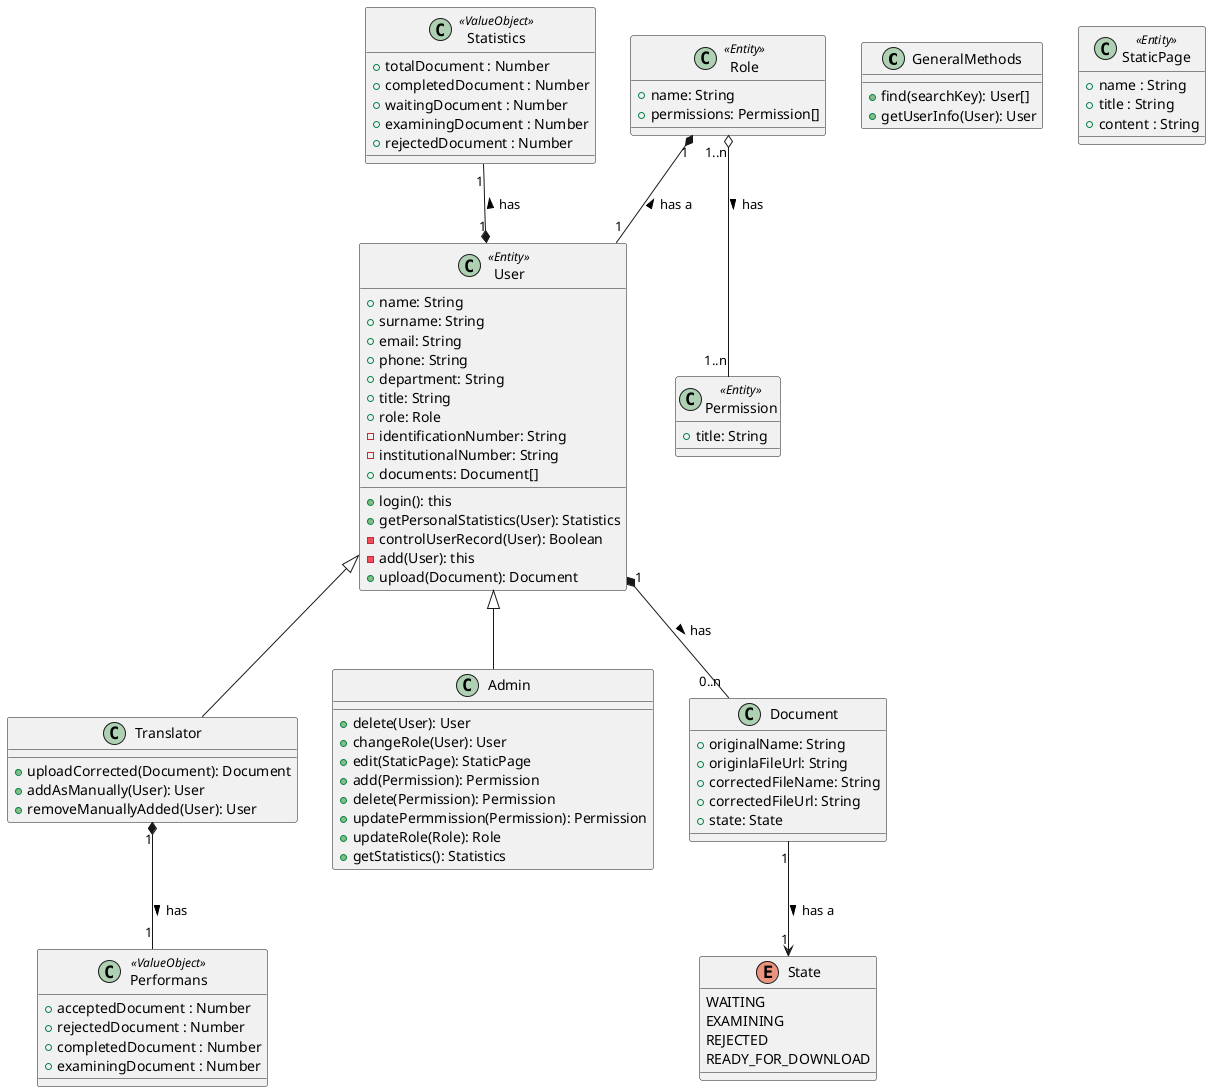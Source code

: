@startuml APP

class GeneralMethods {
  + find(searchKey): User[]
  + getUserInfo(User): User
}

class User <<Entity>> {
  + name: String
  + surname: String
  + email: String
  + phone: String
  + department: String
  + title: String
  + role: Role
  - identificationNumber: String
  - institutionalNumber: String
  + documents: Document[]
  + login(): this
  + getPersonalStatistics(User): Statistics
  - controlUserRecord(User): Boolean
  - add(User): this
  + upload(Document): Document
}

class Translator {
  + uploadCorrected(Document): Document
  + addAsManually(User): User
  + removeManuallyAdded(User): User
}

class Admin {
  + delete(User): User
  + changeRole(User): User
  + edit(StaticPage): StaticPage
  + add(Permission): Permission
  + delete(Permission): Permission
  + updatePermmission(Permission): Permission
  + updateRole(Role): Role
  + getStatistics(): Statistics
}

class Statistics <<ValueObject>> {
  + totalDocument : Number
  + completedDocument : Number
  + waitingDocument : Number
  + examiningDocument : Number
  + rejectedDocument : Number
}

class Performans <<ValueObject>> {
  + acceptedDocument : Number
  + rejectedDocument : Number
  + completedDocument : Number
  + examiningDocument : Number
}

class StaticPage <<Entity>> {
  + name : String
  + title : String
  + content : String
}

class Document {
  + originalName: String
  + originlaFileUrl: String
  + correctedFileName: String
  + correctedFileUrl: String
  + state: State
}

class Role <<Entity>> {
  + name: String
  + permissions: Permission[]
}

class Permission <<Entity>> {
  + title: String
}

enum State {
  WAITING
  EXAMINING
  REJECTED
  READY_FOR_DOWNLOAD
}


Translator -up-|> User
Admin -up-|> User
User "1" *-- "0..n" Document : has >
Document "1" --> "1" State : has a >
Role "1" *-- "1" User : has a <
Role "1..n" o-- "1..n" Permission : has >
User "1" *-up- "1" Statistics : has >
Translator "1" *-- "1" Performans : has >


@enduml
